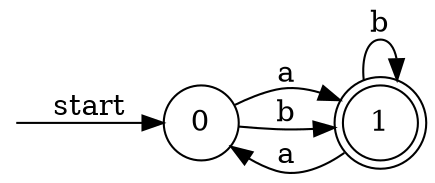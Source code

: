 digraph dfa {
    rankdir = LR;
    node [shape = circle];
    __start [style = invis, shape = point];
    __start -> "0" [ label = "start" ];
    node [shape = doublecircle]; "1"
    node [shape = circle];
    "0" -> "1" [ label = "a" ];
    "0" -> "1" [ label = "b" ];
    "1" -> "0" [ label = "a" ];
    "1" -> "1" [ label = "b" ];
}
